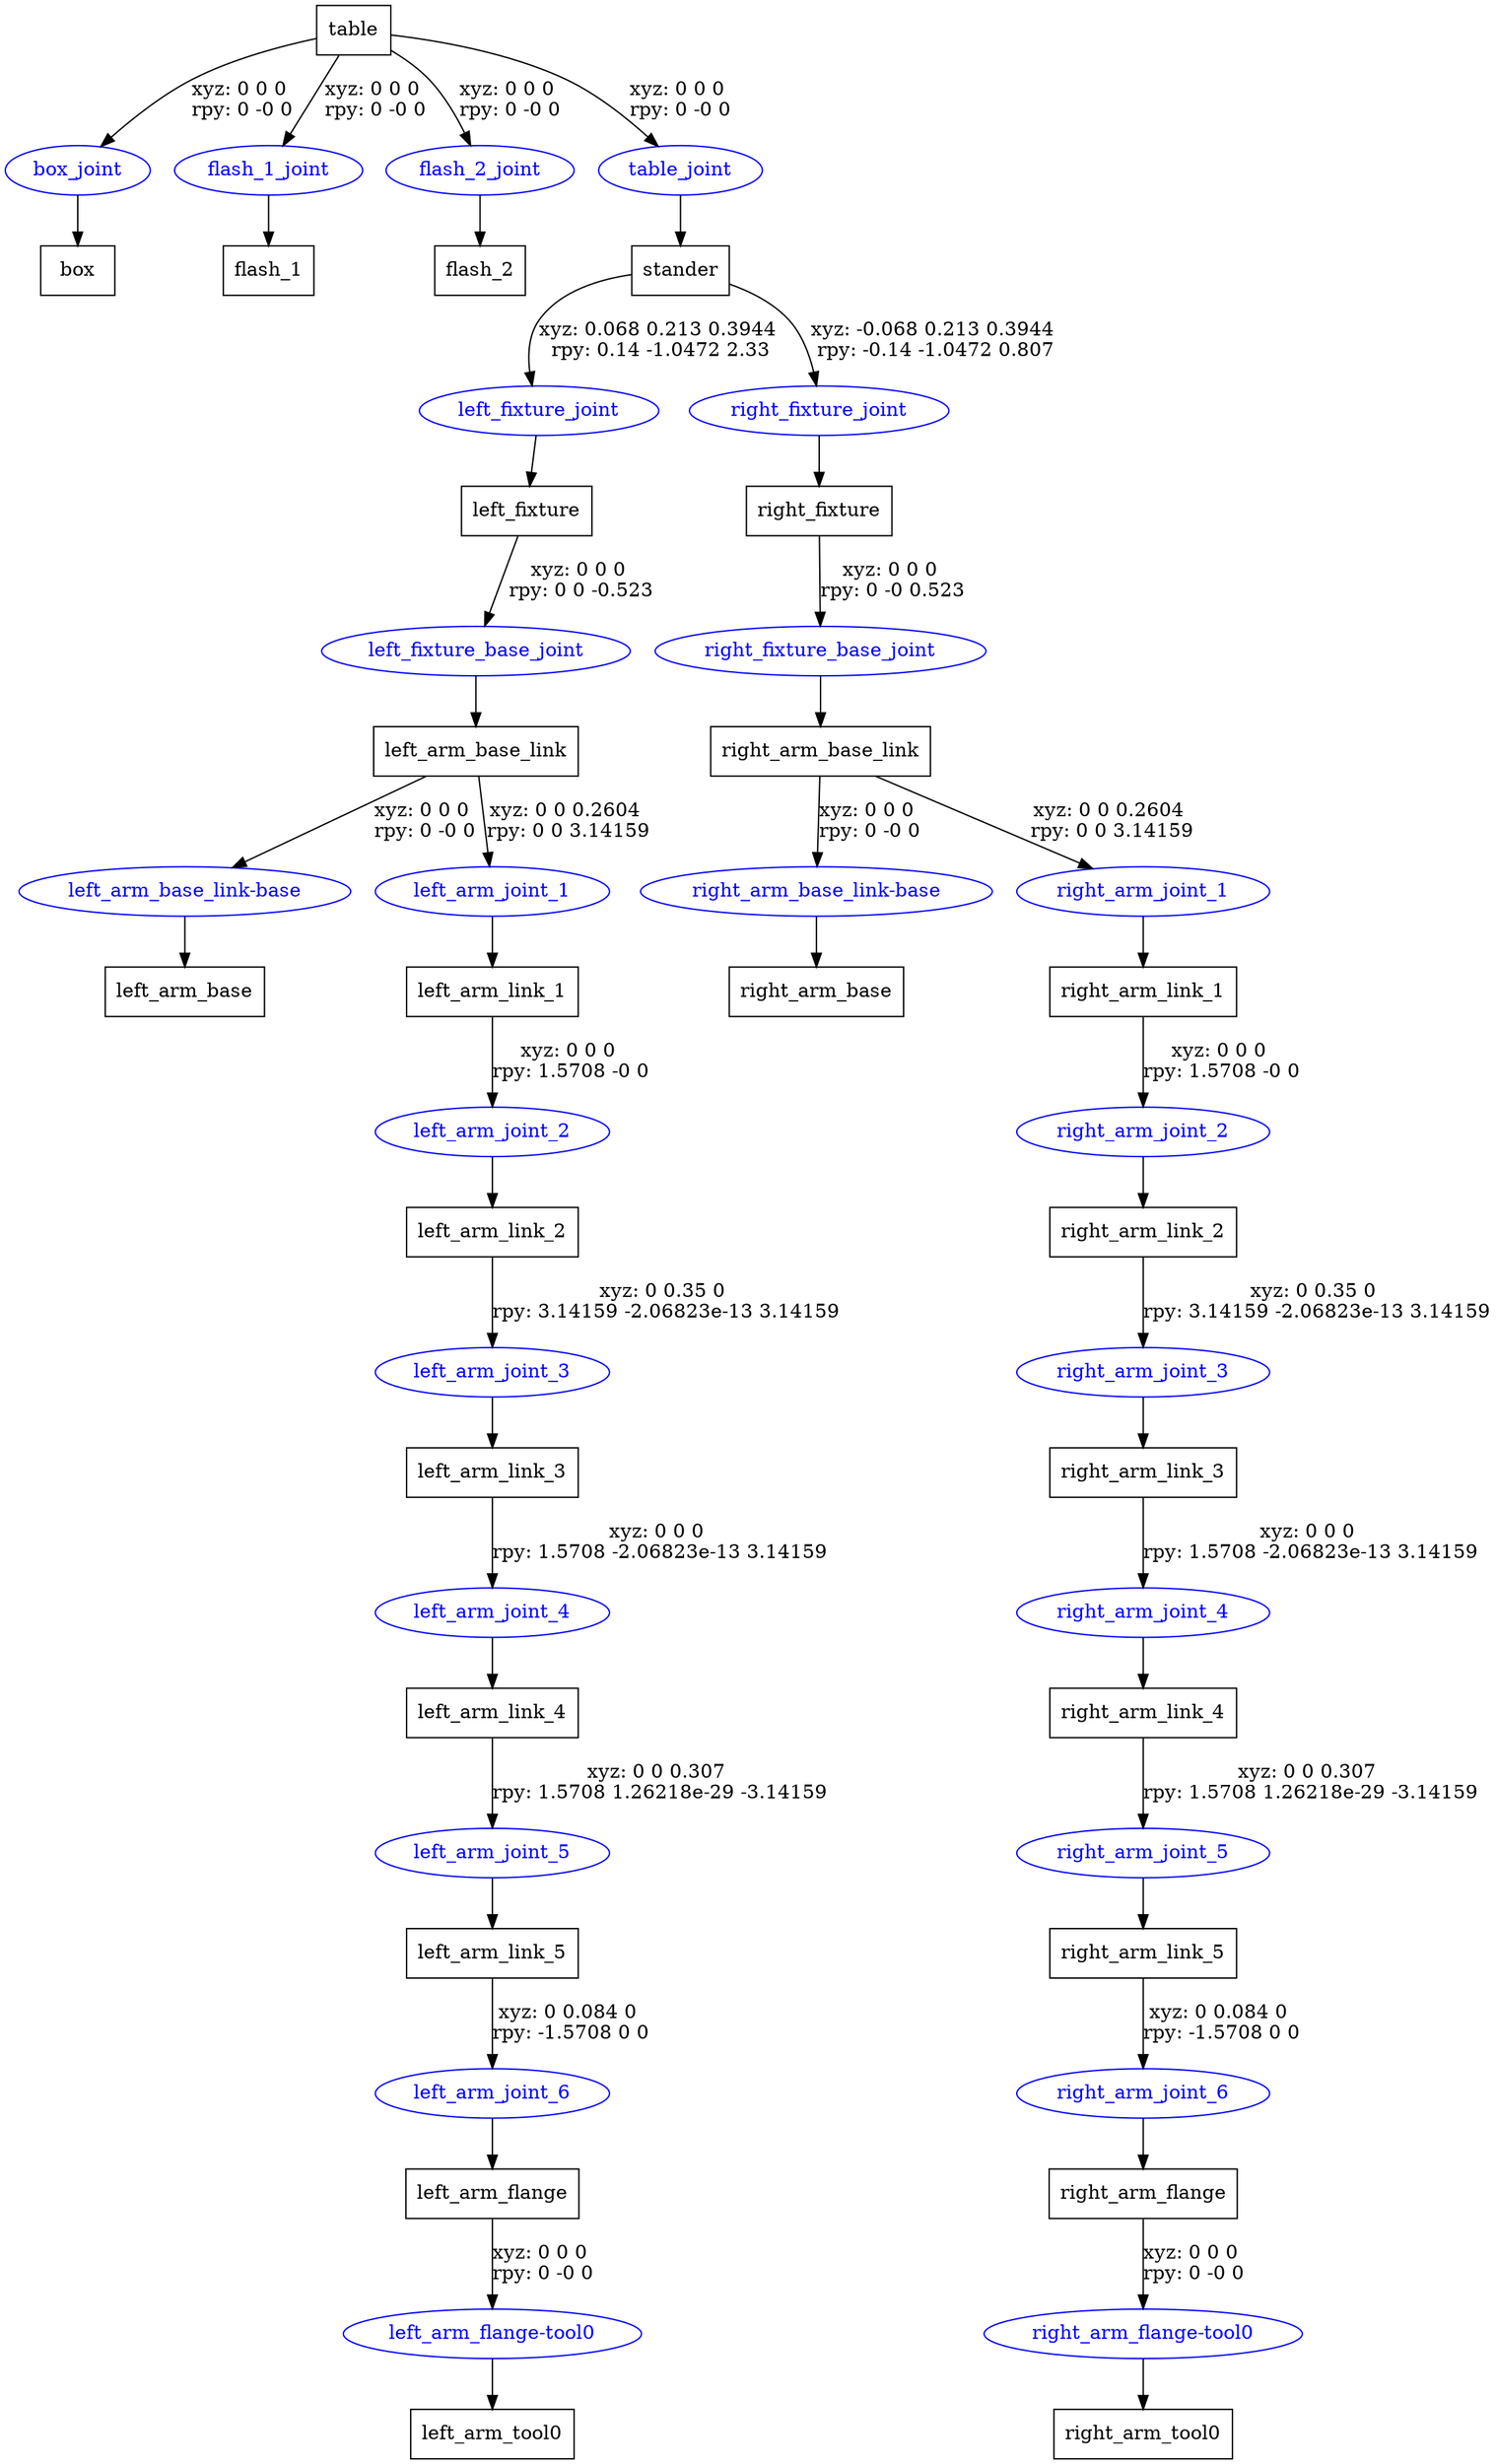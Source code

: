 digraph G {
node [shape=box];
"table" [label="table"];
"box" [label="box"];
"flash_1" [label="flash_1"];
"flash_2" [label="flash_2"];
"stander" [label="stander"];
"left_fixture" [label="left_fixture"];
"left_arm_base_link" [label="left_arm_base_link"];
"left_arm_base" [label="left_arm_base"];
"left_arm_link_1" [label="left_arm_link_1"];
"left_arm_link_2" [label="left_arm_link_2"];
"left_arm_link_3" [label="left_arm_link_3"];
"left_arm_link_4" [label="left_arm_link_4"];
"left_arm_link_5" [label="left_arm_link_5"];
"left_arm_flange" [label="left_arm_flange"];
"left_arm_tool0" [label="left_arm_tool0"];
"right_fixture" [label="right_fixture"];
"right_arm_base_link" [label="right_arm_base_link"];
"right_arm_base" [label="right_arm_base"];
"right_arm_link_1" [label="right_arm_link_1"];
"right_arm_link_2" [label="right_arm_link_2"];
"right_arm_link_3" [label="right_arm_link_3"];
"right_arm_link_4" [label="right_arm_link_4"];
"right_arm_link_5" [label="right_arm_link_5"];
"right_arm_flange" [label="right_arm_flange"];
"right_arm_tool0" [label="right_arm_tool0"];
node [shape=ellipse, color=blue, fontcolor=blue];
"table" -> "box_joint" [label="xyz: 0 0 0 \nrpy: 0 -0 0"]
"box_joint" -> "box"
"table" -> "flash_1_joint" [label="xyz: 0 0 0 \nrpy: 0 -0 0"]
"flash_1_joint" -> "flash_1"
"table" -> "flash_2_joint" [label="xyz: 0 0 0 \nrpy: 0 -0 0"]
"flash_2_joint" -> "flash_2"
"table" -> "table_joint" [label="xyz: 0 0 0 \nrpy: 0 -0 0"]
"table_joint" -> "stander"
"stander" -> "left_fixture_joint" [label="xyz: 0.068 0.213 0.3944 \nrpy: 0.14 -1.0472 2.33"]
"left_fixture_joint" -> "left_fixture"
"left_fixture" -> "left_fixture_base_joint" [label="xyz: 0 0 0 \nrpy: 0 0 -0.523"]
"left_fixture_base_joint" -> "left_arm_base_link"
"left_arm_base_link" -> "left_arm_base_link-base" [label="xyz: 0 0 0 \nrpy: 0 -0 0"]
"left_arm_base_link-base" -> "left_arm_base"
"left_arm_base_link" -> "left_arm_joint_1" [label="xyz: 0 0 0.2604 \nrpy: 0 0 3.14159"]
"left_arm_joint_1" -> "left_arm_link_1"
"left_arm_link_1" -> "left_arm_joint_2" [label="xyz: 0 0 0 \nrpy: 1.5708 -0 0"]
"left_arm_joint_2" -> "left_arm_link_2"
"left_arm_link_2" -> "left_arm_joint_3" [label="xyz: 0 0.35 0 \nrpy: 3.14159 -2.06823e-13 3.14159"]
"left_arm_joint_3" -> "left_arm_link_3"
"left_arm_link_3" -> "left_arm_joint_4" [label="xyz: 0 0 0 \nrpy: 1.5708 -2.06823e-13 3.14159"]
"left_arm_joint_4" -> "left_arm_link_4"
"left_arm_link_4" -> "left_arm_joint_5" [label="xyz: 0 0 0.307 \nrpy: 1.5708 1.26218e-29 -3.14159"]
"left_arm_joint_5" -> "left_arm_link_5"
"left_arm_link_5" -> "left_arm_joint_6" [label="xyz: 0 0.084 0 \nrpy: -1.5708 0 0"]
"left_arm_joint_6" -> "left_arm_flange"
"left_arm_flange" -> "left_arm_flange-tool0" [label="xyz: 0 0 0 \nrpy: 0 -0 0"]
"left_arm_flange-tool0" -> "left_arm_tool0"
"stander" -> "right_fixture_joint" [label="xyz: -0.068 0.213 0.3944 \nrpy: -0.14 -1.0472 0.807"]
"right_fixture_joint" -> "right_fixture"
"right_fixture" -> "right_fixture_base_joint" [label="xyz: 0 0 0 \nrpy: 0 -0 0.523"]
"right_fixture_base_joint" -> "right_arm_base_link"
"right_arm_base_link" -> "right_arm_base_link-base" [label="xyz: 0 0 0 \nrpy: 0 -0 0"]
"right_arm_base_link-base" -> "right_arm_base"
"right_arm_base_link" -> "right_arm_joint_1" [label="xyz: 0 0 0.2604 \nrpy: 0 0 3.14159"]
"right_arm_joint_1" -> "right_arm_link_1"
"right_arm_link_1" -> "right_arm_joint_2" [label="xyz: 0 0 0 \nrpy: 1.5708 -0 0"]
"right_arm_joint_2" -> "right_arm_link_2"
"right_arm_link_2" -> "right_arm_joint_3" [label="xyz: 0 0.35 0 \nrpy: 3.14159 -2.06823e-13 3.14159"]
"right_arm_joint_3" -> "right_arm_link_3"
"right_arm_link_3" -> "right_arm_joint_4" [label="xyz: 0 0 0 \nrpy: 1.5708 -2.06823e-13 3.14159"]
"right_arm_joint_4" -> "right_arm_link_4"
"right_arm_link_4" -> "right_arm_joint_5" [label="xyz: 0 0 0.307 \nrpy: 1.5708 1.26218e-29 -3.14159"]
"right_arm_joint_5" -> "right_arm_link_5"
"right_arm_link_5" -> "right_arm_joint_6" [label="xyz: 0 0.084 0 \nrpy: -1.5708 0 0"]
"right_arm_joint_6" -> "right_arm_flange"
"right_arm_flange" -> "right_arm_flange-tool0" [label="xyz: 0 0 0 \nrpy: 0 -0 0"]
"right_arm_flange-tool0" -> "right_arm_tool0"
}
